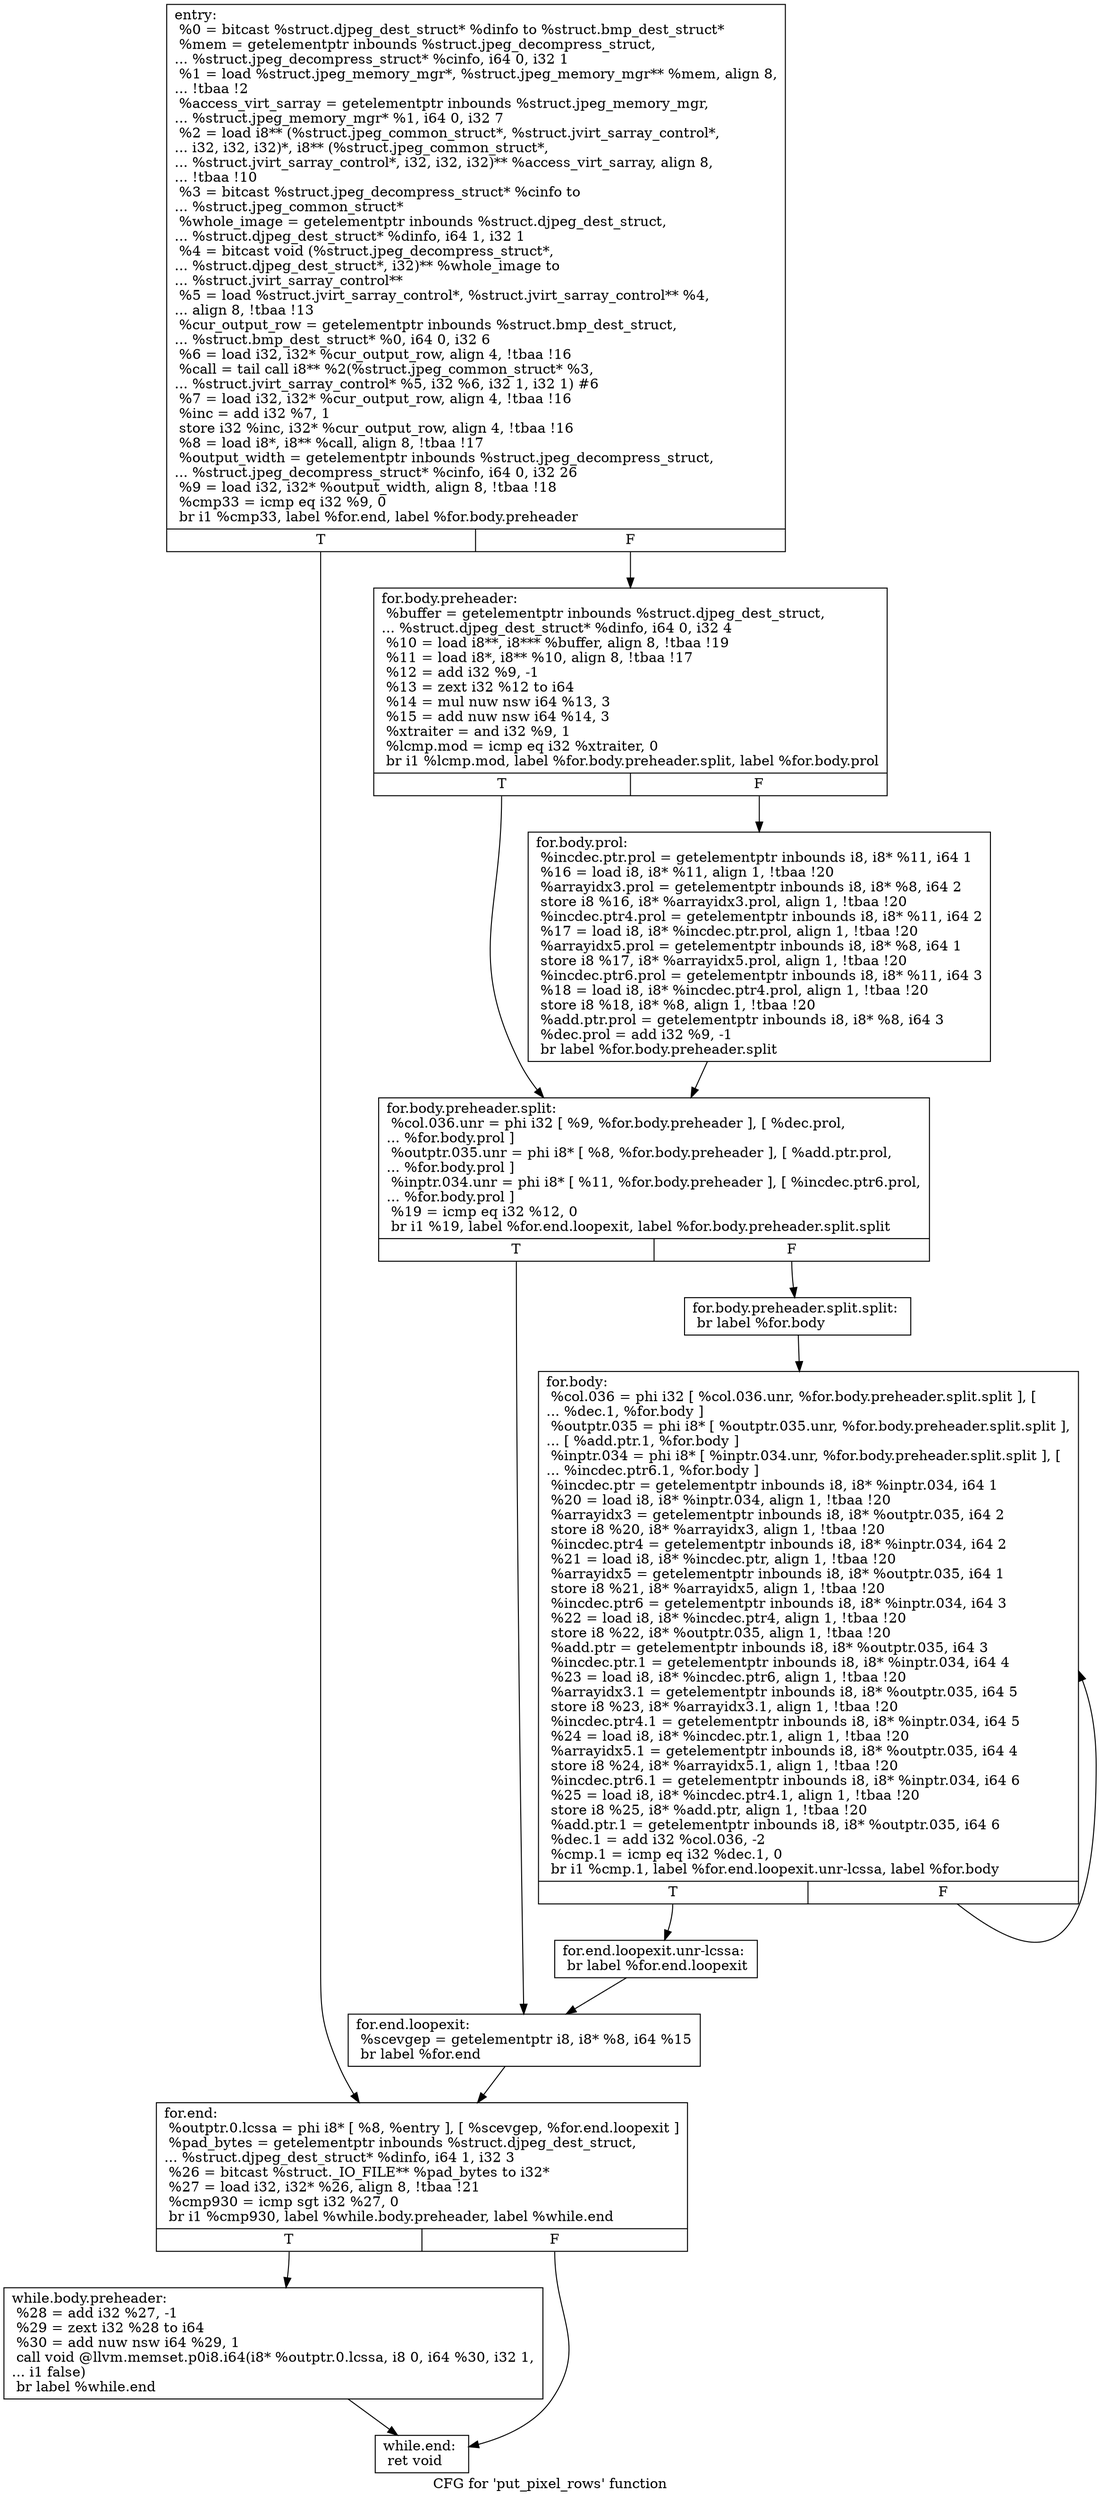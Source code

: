 digraph "CFG for 'put_pixel_rows' function" {
	label="CFG for 'put_pixel_rows' function";

	Node0x4fa1810 [shape=record,label="{entry:\l  %0 = bitcast %struct.djpeg_dest_struct* %dinfo to %struct.bmp_dest_struct*\l  %mem = getelementptr inbounds %struct.jpeg_decompress_struct,\l... %struct.jpeg_decompress_struct* %cinfo, i64 0, i32 1\l  %1 = load %struct.jpeg_memory_mgr*, %struct.jpeg_memory_mgr** %mem, align 8,\l... !tbaa !2\l  %access_virt_sarray = getelementptr inbounds %struct.jpeg_memory_mgr,\l... %struct.jpeg_memory_mgr* %1, i64 0, i32 7\l  %2 = load i8** (%struct.jpeg_common_struct*, %struct.jvirt_sarray_control*,\l... i32, i32, i32)*, i8** (%struct.jpeg_common_struct*,\l... %struct.jvirt_sarray_control*, i32, i32, i32)** %access_virt_sarray, align 8,\l... !tbaa !10\l  %3 = bitcast %struct.jpeg_decompress_struct* %cinfo to\l... %struct.jpeg_common_struct*\l  %whole_image = getelementptr inbounds %struct.djpeg_dest_struct,\l... %struct.djpeg_dest_struct* %dinfo, i64 1, i32 1\l  %4 = bitcast void (%struct.jpeg_decompress_struct*,\l... %struct.djpeg_dest_struct*, i32)** %whole_image to\l... %struct.jvirt_sarray_control**\l  %5 = load %struct.jvirt_sarray_control*, %struct.jvirt_sarray_control** %4,\l... align 8, !tbaa !13\l  %cur_output_row = getelementptr inbounds %struct.bmp_dest_struct,\l... %struct.bmp_dest_struct* %0, i64 0, i32 6\l  %6 = load i32, i32* %cur_output_row, align 4, !tbaa !16\l  %call = tail call i8** %2(%struct.jpeg_common_struct* %3,\l... %struct.jvirt_sarray_control* %5, i32 %6, i32 1, i32 1) #6\l  %7 = load i32, i32* %cur_output_row, align 4, !tbaa !16\l  %inc = add i32 %7, 1\l  store i32 %inc, i32* %cur_output_row, align 4, !tbaa !16\l  %8 = load i8*, i8** %call, align 8, !tbaa !17\l  %output_width = getelementptr inbounds %struct.jpeg_decompress_struct,\l... %struct.jpeg_decompress_struct* %cinfo, i64 0, i32 26\l  %9 = load i32, i32* %output_width, align 8, !tbaa !18\l  %cmp33 = icmp eq i32 %9, 0\l  br i1 %cmp33, label %for.end, label %for.body.preheader\l|{<s0>T|<s1>F}}"];
	Node0x4fa1810:s0 -> Node0x4fbe6a0;
	Node0x4fa1810:s1 -> Node0x4fa17a0;
	Node0x4fa17a0 [shape=record,label="{for.body.preheader:                               \l  %buffer = getelementptr inbounds %struct.djpeg_dest_struct,\l... %struct.djpeg_dest_struct* %dinfo, i64 0, i32 4\l  %10 = load i8**, i8*** %buffer, align 8, !tbaa !19\l  %11 = load i8*, i8** %10, align 8, !tbaa !17\l  %12 = add i32 %9, -1\l  %13 = zext i32 %12 to i64\l  %14 = mul nuw nsw i64 %13, 3\l  %15 = add nuw nsw i64 %14, 3\l  %xtraiter = and i32 %9, 1\l  %lcmp.mod = icmp eq i32 %xtraiter, 0\l  br i1 %lcmp.mod, label %for.body.preheader.split, label %for.body.prol\l|{<s0>T|<s1>F}}"];
	Node0x4fa17a0:s0 -> Node0x4fa2d80;
	Node0x4fa17a0:s1 -> Node0x4fa2ea0;
	Node0x4fa2ea0 [shape=record,label="{for.body.prol:                                    \l  %incdec.ptr.prol = getelementptr inbounds i8, i8* %11, i64 1\l  %16 = load i8, i8* %11, align 1, !tbaa !20\l  %arrayidx3.prol = getelementptr inbounds i8, i8* %8, i64 2\l  store i8 %16, i8* %arrayidx3.prol, align 1, !tbaa !20\l  %incdec.ptr4.prol = getelementptr inbounds i8, i8* %11, i64 2\l  %17 = load i8, i8* %incdec.ptr.prol, align 1, !tbaa !20\l  %arrayidx5.prol = getelementptr inbounds i8, i8* %8, i64 1\l  store i8 %17, i8* %arrayidx5.prol, align 1, !tbaa !20\l  %incdec.ptr6.prol = getelementptr inbounds i8, i8* %11, i64 3\l  %18 = load i8, i8* %incdec.ptr4.prol, align 1, !tbaa !20\l  store i8 %18, i8* %8, align 1, !tbaa !20\l  %add.ptr.prol = getelementptr inbounds i8, i8* %8, i64 3\l  %dec.prol = add i32 %9, -1\l  br label %for.body.preheader.split\l}"];
	Node0x4fa2ea0 -> Node0x4fa2d80;
	Node0x4fa2d80 [shape=record,label="{for.body.preheader.split:                         \l  %col.036.unr = phi i32 [ %9, %for.body.preheader ], [ %dec.prol,\l... %for.body.prol ]\l  %outptr.035.unr = phi i8* [ %8, %for.body.preheader ], [ %add.ptr.prol,\l... %for.body.prol ]\l  %inptr.034.unr = phi i8* [ %11, %for.body.preheader ], [ %incdec.ptr6.prol,\l... %for.body.prol ]\l  %19 = icmp eq i32 %12, 0\l  br i1 %19, label %for.end.loopexit, label %for.body.preheader.split.split\l|{<s0>T|<s1>F}}"];
	Node0x4fa2d80:s0 -> Node0x4fa4880;
	Node0x4fa2d80:s1 -> Node0x4fa4980;
	Node0x4fa4980 [shape=record,label="{for.body.preheader.split.split:                   \l  br label %for.body\l}"];
	Node0x4fa4980 -> Node0x4fa4b30;
	Node0x4fa4b30 [shape=record,label="{for.body:                                         \l  %col.036 = phi i32 [ %col.036.unr, %for.body.preheader.split.split ], [\l... %dec.1, %for.body ]\l  %outptr.035 = phi i8* [ %outptr.035.unr, %for.body.preheader.split.split ],\l... [ %add.ptr.1, %for.body ]\l  %inptr.034 = phi i8* [ %inptr.034.unr, %for.body.preheader.split.split ], [\l... %incdec.ptr6.1, %for.body ]\l  %incdec.ptr = getelementptr inbounds i8, i8* %inptr.034, i64 1\l  %20 = load i8, i8* %inptr.034, align 1, !tbaa !20\l  %arrayidx3 = getelementptr inbounds i8, i8* %outptr.035, i64 2\l  store i8 %20, i8* %arrayidx3, align 1, !tbaa !20\l  %incdec.ptr4 = getelementptr inbounds i8, i8* %inptr.034, i64 2\l  %21 = load i8, i8* %incdec.ptr, align 1, !tbaa !20\l  %arrayidx5 = getelementptr inbounds i8, i8* %outptr.035, i64 1\l  store i8 %21, i8* %arrayidx5, align 1, !tbaa !20\l  %incdec.ptr6 = getelementptr inbounds i8, i8* %inptr.034, i64 3\l  %22 = load i8, i8* %incdec.ptr4, align 1, !tbaa !20\l  store i8 %22, i8* %outptr.035, align 1, !tbaa !20\l  %add.ptr = getelementptr inbounds i8, i8* %outptr.035, i64 3\l  %incdec.ptr.1 = getelementptr inbounds i8, i8* %inptr.034, i64 4\l  %23 = load i8, i8* %incdec.ptr6, align 1, !tbaa !20\l  %arrayidx3.1 = getelementptr inbounds i8, i8* %outptr.035, i64 5\l  store i8 %23, i8* %arrayidx3.1, align 1, !tbaa !20\l  %incdec.ptr4.1 = getelementptr inbounds i8, i8* %inptr.034, i64 5\l  %24 = load i8, i8* %incdec.ptr.1, align 1, !tbaa !20\l  %arrayidx5.1 = getelementptr inbounds i8, i8* %outptr.035, i64 4\l  store i8 %24, i8* %arrayidx5.1, align 1, !tbaa !20\l  %incdec.ptr6.1 = getelementptr inbounds i8, i8* %inptr.034, i64 6\l  %25 = load i8, i8* %incdec.ptr4.1, align 1, !tbaa !20\l  store i8 %25, i8* %add.ptr, align 1, !tbaa !20\l  %add.ptr.1 = getelementptr inbounds i8, i8* %outptr.035, i64 6\l  %dec.1 = add i32 %col.036, -2\l  %cmp.1 = icmp eq i32 %dec.1, 0\l  br i1 %cmp.1, label %for.end.loopexit.unr-lcssa, label %for.body\l|{<s0>T|<s1>F}}"];
	Node0x4fa4b30:s0 -> Node0x4fa4a10;
	Node0x4fa4b30:s1 -> Node0x4fa4b30;
	Node0x4fa4a10 [shape=record,label="{for.end.loopexit.unr-lcssa:                       \l  br label %for.end.loopexit\l}"];
	Node0x4fa4a10 -> Node0x4fa4880;
	Node0x4fa4880 [shape=record,label="{for.end.loopexit:                                 \l  %scevgep = getelementptr i8, i8* %8, i64 %15\l  br label %for.end\l}"];
	Node0x4fa4880 -> Node0x4fbe6a0;
	Node0x4fbe6a0 [shape=record,label="{for.end:                                          \l  %outptr.0.lcssa = phi i8* [ %8, %entry ], [ %scevgep, %for.end.loopexit ]\l  %pad_bytes = getelementptr inbounds %struct.djpeg_dest_struct,\l... %struct.djpeg_dest_struct* %dinfo, i64 1, i32 3\l  %26 = bitcast %struct._IO_FILE** %pad_bytes to i32*\l  %27 = load i32, i32* %26, align 8, !tbaa !21\l  %cmp930 = icmp sgt i32 %27, 0\l  br i1 %cmp930, label %while.body.preheader, label %while.end\l|{<s0>T|<s1>F}}"];
	Node0x4fbe6a0:s0 -> Node0x4fc7390;
	Node0x4fbe6a0:s1 -> Node0x4fc7490;
	Node0x4fc7390 [shape=record,label="{while.body.preheader:                             \l  %28 = add i32 %27, -1\l  %29 = zext i32 %28 to i64\l  %30 = add nuw nsw i64 %29, 1\l  call void @llvm.memset.p0i8.i64(i8* %outptr.0.lcssa, i8 0, i64 %30, i32 1,\l... i1 false)\l  br label %while.end\l}"];
	Node0x4fc7390 -> Node0x4fc7490;
	Node0x4fc7490 [shape=record,label="{while.end:                                        \l  ret void\l}"];
}

